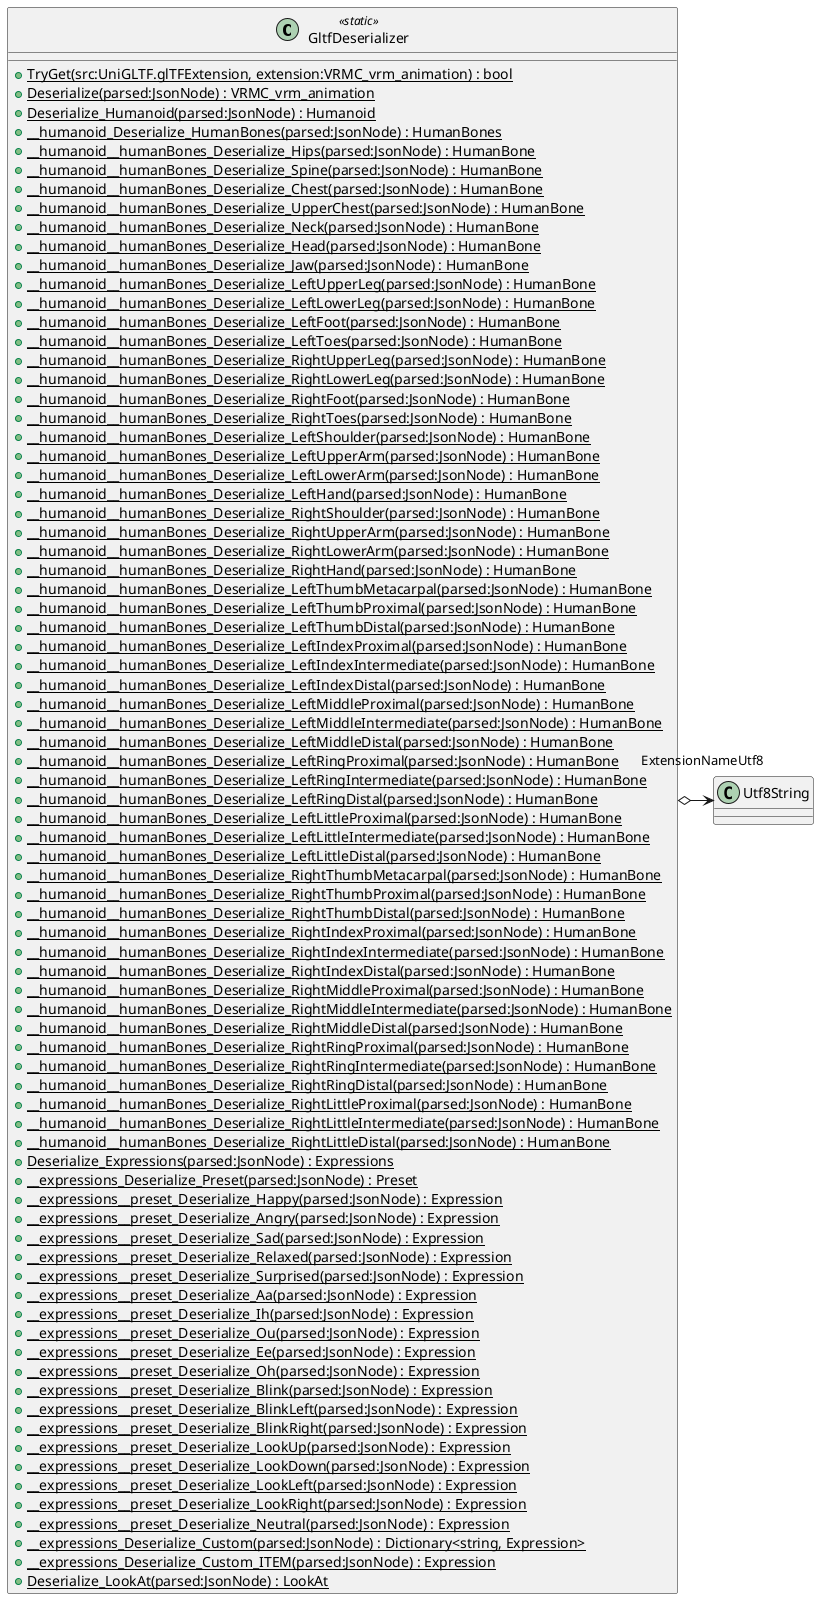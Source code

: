 @startuml
class GltfDeserializer <<static>> {
    + {static} TryGet(src:UniGLTF.glTFExtension, extension:VRMC_vrm_animation) : bool
    + {static} Deserialize(parsed:JsonNode) : VRMC_vrm_animation
    + {static} Deserialize_Humanoid(parsed:JsonNode) : Humanoid
    + {static} __humanoid_Deserialize_HumanBones(parsed:JsonNode) : HumanBones
    + {static} __humanoid__humanBones_Deserialize_Hips(parsed:JsonNode) : HumanBone
    + {static} __humanoid__humanBones_Deserialize_Spine(parsed:JsonNode) : HumanBone
    + {static} __humanoid__humanBones_Deserialize_Chest(parsed:JsonNode) : HumanBone
    + {static} __humanoid__humanBones_Deserialize_UpperChest(parsed:JsonNode) : HumanBone
    + {static} __humanoid__humanBones_Deserialize_Neck(parsed:JsonNode) : HumanBone
    + {static} __humanoid__humanBones_Deserialize_Head(parsed:JsonNode) : HumanBone
    + {static} __humanoid__humanBones_Deserialize_Jaw(parsed:JsonNode) : HumanBone
    + {static} __humanoid__humanBones_Deserialize_LeftUpperLeg(parsed:JsonNode) : HumanBone
    + {static} __humanoid__humanBones_Deserialize_LeftLowerLeg(parsed:JsonNode) : HumanBone
    + {static} __humanoid__humanBones_Deserialize_LeftFoot(parsed:JsonNode) : HumanBone
    + {static} __humanoid__humanBones_Deserialize_LeftToes(parsed:JsonNode) : HumanBone
    + {static} __humanoid__humanBones_Deserialize_RightUpperLeg(parsed:JsonNode) : HumanBone
    + {static} __humanoid__humanBones_Deserialize_RightLowerLeg(parsed:JsonNode) : HumanBone
    + {static} __humanoid__humanBones_Deserialize_RightFoot(parsed:JsonNode) : HumanBone
    + {static} __humanoid__humanBones_Deserialize_RightToes(parsed:JsonNode) : HumanBone
    + {static} __humanoid__humanBones_Deserialize_LeftShoulder(parsed:JsonNode) : HumanBone
    + {static} __humanoid__humanBones_Deserialize_LeftUpperArm(parsed:JsonNode) : HumanBone
    + {static} __humanoid__humanBones_Deserialize_LeftLowerArm(parsed:JsonNode) : HumanBone
    + {static} __humanoid__humanBones_Deserialize_LeftHand(parsed:JsonNode) : HumanBone
    + {static} __humanoid__humanBones_Deserialize_RightShoulder(parsed:JsonNode) : HumanBone
    + {static} __humanoid__humanBones_Deserialize_RightUpperArm(parsed:JsonNode) : HumanBone
    + {static} __humanoid__humanBones_Deserialize_RightLowerArm(parsed:JsonNode) : HumanBone
    + {static} __humanoid__humanBones_Deserialize_RightHand(parsed:JsonNode) : HumanBone
    + {static} __humanoid__humanBones_Deserialize_LeftThumbMetacarpal(parsed:JsonNode) : HumanBone
    + {static} __humanoid__humanBones_Deserialize_LeftThumbProximal(parsed:JsonNode) : HumanBone
    + {static} __humanoid__humanBones_Deserialize_LeftThumbDistal(parsed:JsonNode) : HumanBone
    + {static} __humanoid__humanBones_Deserialize_LeftIndexProximal(parsed:JsonNode) : HumanBone
    + {static} __humanoid__humanBones_Deserialize_LeftIndexIntermediate(parsed:JsonNode) : HumanBone
    + {static} __humanoid__humanBones_Deserialize_LeftIndexDistal(parsed:JsonNode) : HumanBone
    + {static} __humanoid__humanBones_Deserialize_LeftMiddleProximal(parsed:JsonNode) : HumanBone
    + {static} __humanoid__humanBones_Deserialize_LeftMiddleIntermediate(parsed:JsonNode) : HumanBone
    + {static} __humanoid__humanBones_Deserialize_LeftMiddleDistal(parsed:JsonNode) : HumanBone
    + {static} __humanoid__humanBones_Deserialize_LeftRingProximal(parsed:JsonNode) : HumanBone
    + {static} __humanoid__humanBones_Deserialize_LeftRingIntermediate(parsed:JsonNode) : HumanBone
    + {static} __humanoid__humanBones_Deserialize_LeftRingDistal(parsed:JsonNode) : HumanBone
    + {static} __humanoid__humanBones_Deserialize_LeftLittleProximal(parsed:JsonNode) : HumanBone
    + {static} __humanoid__humanBones_Deserialize_LeftLittleIntermediate(parsed:JsonNode) : HumanBone
    + {static} __humanoid__humanBones_Deserialize_LeftLittleDistal(parsed:JsonNode) : HumanBone
    + {static} __humanoid__humanBones_Deserialize_RightThumbMetacarpal(parsed:JsonNode) : HumanBone
    + {static} __humanoid__humanBones_Deserialize_RightThumbProximal(parsed:JsonNode) : HumanBone
    + {static} __humanoid__humanBones_Deserialize_RightThumbDistal(parsed:JsonNode) : HumanBone
    + {static} __humanoid__humanBones_Deserialize_RightIndexProximal(parsed:JsonNode) : HumanBone
    + {static} __humanoid__humanBones_Deserialize_RightIndexIntermediate(parsed:JsonNode) : HumanBone
    + {static} __humanoid__humanBones_Deserialize_RightIndexDistal(parsed:JsonNode) : HumanBone
    + {static} __humanoid__humanBones_Deserialize_RightMiddleProximal(parsed:JsonNode) : HumanBone
    + {static} __humanoid__humanBones_Deserialize_RightMiddleIntermediate(parsed:JsonNode) : HumanBone
    + {static} __humanoid__humanBones_Deserialize_RightMiddleDistal(parsed:JsonNode) : HumanBone
    + {static} __humanoid__humanBones_Deserialize_RightRingProximal(parsed:JsonNode) : HumanBone
    + {static} __humanoid__humanBones_Deserialize_RightRingIntermediate(parsed:JsonNode) : HumanBone
    + {static} __humanoid__humanBones_Deserialize_RightRingDistal(parsed:JsonNode) : HumanBone
    + {static} __humanoid__humanBones_Deserialize_RightLittleProximal(parsed:JsonNode) : HumanBone
    + {static} __humanoid__humanBones_Deserialize_RightLittleIntermediate(parsed:JsonNode) : HumanBone
    + {static} __humanoid__humanBones_Deserialize_RightLittleDistal(parsed:JsonNode) : HumanBone
    + {static} Deserialize_Expressions(parsed:JsonNode) : Expressions
    + {static} __expressions_Deserialize_Preset(parsed:JsonNode) : Preset
    + {static} __expressions__preset_Deserialize_Happy(parsed:JsonNode) : Expression
    + {static} __expressions__preset_Deserialize_Angry(parsed:JsonNode) : Expression
    + {static} __expressions__preset_Deserialize_Sad(parsed:JsonNode) : Expression
    + {static} __expressions__preset_Deserialize_Relaxed(parsed:JsonNode) : Expression
    + {static} __expressions__preset_Deserialize_Surprised(parsed:JsonNode) : Expression
    + {static} __expressions__preset_Deserialize_Aa(parsed:JsonNode) : Expression
    + {static} __expressions__preset_Deserialize_Ih(parsed:JsonNode) : Expression
    + {static} __expressions__preset_Deserialize_Ou(parsed:JsonNode) : Expression
    + {static} __expressions__preset_Deserialize_Ee(parsed:JsonNode) : Expression
    + {static} __expressions__preset_Deserialize_Oh(parsed:JsonNode) : Expression
    + {static} __expressions__preset_Deserialize_Blink(parsed:JsonNode) : Expression
    + {static} __expressions__preset_Deserialize_BlinkLeft(parsed:JsonNode) : Expression
    + {static} __expressions__preset_Deserialize_BlinkRight(parsed:JsonNode) : Expression
    + {static} __expressions__preset_Deserialize_LookUp(parsed:JsonNode) : Expression
    + {static} __expressions__preset_Deserialize_LookDown(parsed:JsonNode) : Expression
    + {static} __expressions__preset_Deserialize_LookLeft(parsed:JsonNode) : Expression
    + {static} __expressions__preset_Deserialize_LookRight(parsed:JsonNode) : Expression
    + {static} __expressions__preset_Deserialize_Neutral(parsed:JsonNode) : Expression
    + {static} __expressions_Deserialize_Custom(parsed:JsonNode) : Dictionary<string, Expression>
    + {static} __expressions_Deserialize_Custom_ITEM(parsed:JsonNode) : Expression
    + {static} Deserialize_LookAt(parsed:JsonNode) : LookAt
}
GltfDeserializer o-> "ExtensionNameUtf8" Utf8String
@enduml
